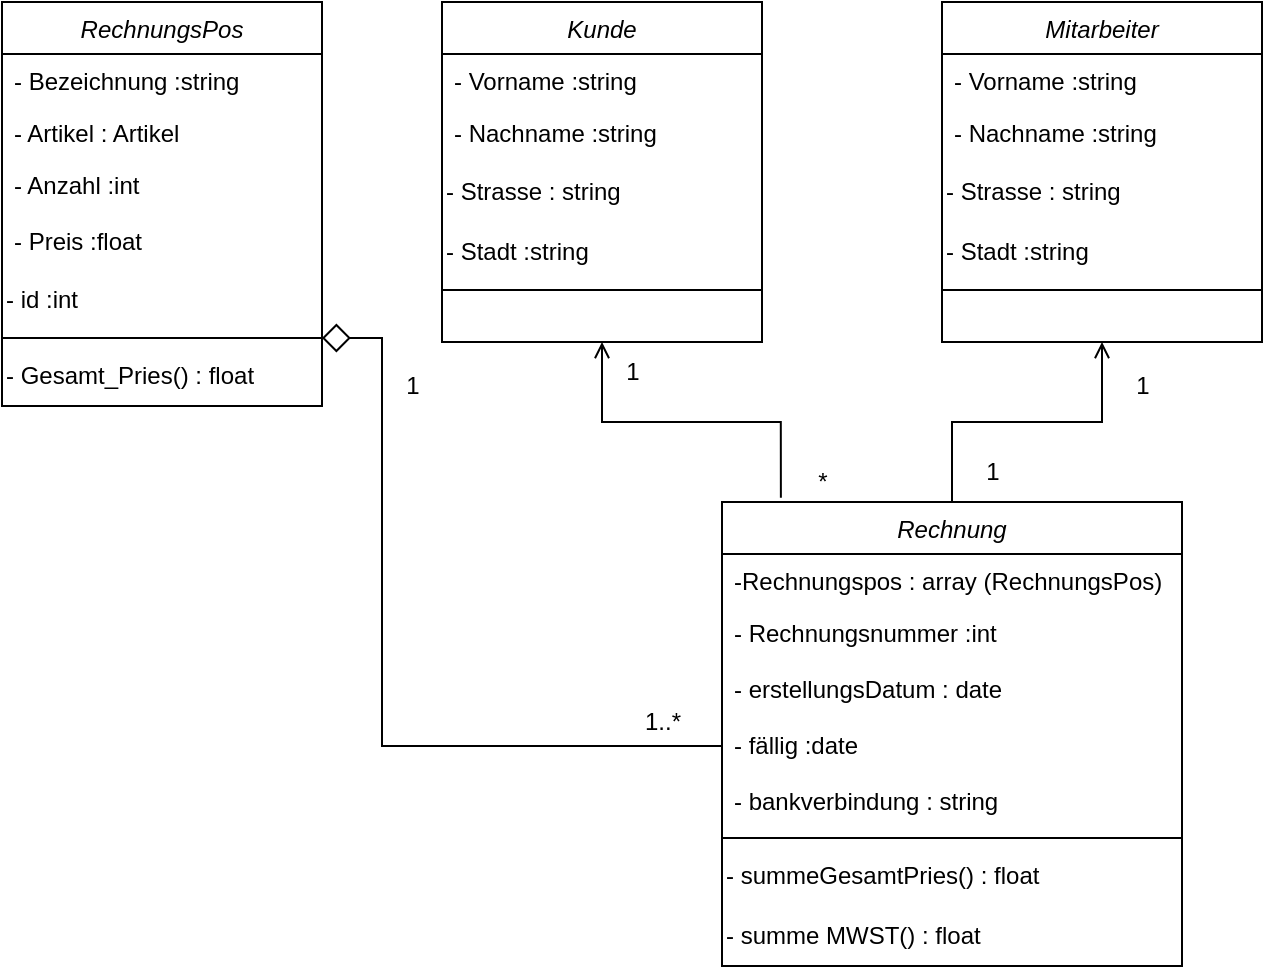 <mxfile version="20.0.4" type="github"><diagram id="C5RBs43oDa-KdzZeNtuy" name="Page-1"><mxGraphModel dx="873" dy="481" grid="1" gridSize="10" guides="1" tooltips="1" connect="1" arrows="1" fold="1" page="1" pageScale="1" pageWidth="827" pageHeight="1169" math="0" shadow="0"><root><mxCell id="WIyWlLk6GJQsqaUBKTNV-0"/><mxCell id="WIyWlLk6GJQsqaUBKTNV-1" parent="WIyWlLk6GJQsqaUBKTNV-0"/><mxCell id="ctB5kJom32_L0u5bQcOI-38" style="edgeStyle=orthogonalEdgeStyle;rounded=0;orthogonalLoop=1;jettySize=auto;html=1;entryX=0.128;entryY=-0.009;entryDx=0;entryDy=0;entryPerimeter=0;endArrow=none;endFill=0;startArrow=open;startFill=0;" parent="WIyWlLk6GJQsqaUBKTNV-1" source="zkfFHV4jXpPFQw0GAbJ--0" target="ctB5kJom32_L0u5bQcOI-29" edge="1"><mxGeometry relative="1" as="geometry"/></mxCell><mxCell id="zkfFHV4jXpPFQw0GAbJ--0" value="Kunde" style="swimlane;fontStyle=2;align=center;verticalAlign=top;childLayout=stackLayout;horizontal=1;startSize=26;horizontalStack=0;resizeParent=1;resizeLast=0;collapsible=1;marginBottom=0;rounded=0;shadow=0;strokeWidth=1;" parent="WIyWlLk6GJQsqaUBKTNV-1" vertex="1"><mxGeometry x="220" y="120" width="160" height="170" as="geometry"><mxRectangle x="220" y="120" width="160" height="26" as="alternateBounds"/></mxGeometry></mxCell><mxCell id="zkfFHV4jXpPFQw0GAbJ--1" value="- Vorname :string" style="text;align=left;verticalAlign=top;spacingLeft=4;spacingRight=4;overflow=hidden;rotatable=0;points=[[0,0.5],[1,0.5]];portConstraint=eastwest;" parent="zkfFHV4jXpPFQw0GAbJ--0" vertex="1"><mxGeometry y="26" width="160" height="26" as="geometry"/></mxCell><mxCell id="zkfFHV4jXpPFQw0GAbJ--3" value="- Nachname :string&#10;" style="text;align=left;verticalAlign=top;spacingLeft=4;spacingRight=4;overflow=hidden;rotatable=0;points=[[0,0.5],[1,0.5]];portConstraint=eastwest;rounded=0;shadow=0;html=0;" parent="zkfFHV4jXpPFQw0GAbJ--0" vertex="1"><mxGeometry y="52" width="160" height="28" as="geometry"/></mxCell><mxCell id="ctB5kJom32_L0u5bQcOI-1" value="- Strasse : string" style="text;html=1;resizable=0;autosize=1;align=left;verticalAlign=middle;points=[];fillColor=none;strokeColor=none;rounded=0;" parent="zkfFHV4jXpPFQw0GAbJ--0" vertex="1"><mxGeometry y="80" width="160" height="30" as="geometry"/></mxCell><mxCell id="ctB5kJom32_L0u5bQcOI-2" value="- Stadt :string" style="text;html=1;resizable=0;autosize=1;align=left;verticalAlign=middle;points=[];fillColor=none;strokeColor=none;rounded=0;" parent="zkfFHV4jXpPFQw0GAbJ--0" vertex="1"><mxGeometry y="110" width="160" height="30" as="geometry"/></mxCell><mxCell id="zkfFHV4jXpPFQw0GAbJ--4" value="" style="line;html=1;strokeWidth=1;align=left;verticalAlign=middle;spacingTop=-1;spacingLeft=3;spacingRight=3;rotatable=0;labelPosition=right;points=[];portConstraint=eastwest;" parent="zkfFHV4jXpPFQw0GAbJ--0" vertex="1"><mxGeometry y="140" width="160" height="8" as="geometry"/></mxCell><mxCell id="ctB5kJom32_L0u5bQcOI-9" value="Mitarbeiter" style="swimlane;fontStyle=2;align=center;verticalAlign=top;childLayout=stackLayout;horizontal=1;startSize=26;horizontalStack=0;resizeParent=1;resizeLast=0;collapsible=1;marginBottom=0;rounded=0;shadow=0;strokeWidth=1;" parent="WIyWlLk6GJQsqaUBKTNV-1" vertex="1"><mxGeometry x="470" y="120" width="160" height="170" as="geometry"><mxRectangle x="220" y="120" width="160" height="26" as="alternateBounds"/></mxGeometry></mxCell><mxCell id="ctB5kJom32_L0u5bQcOI-10" value="- Vorname :string" style="text;align=left;verticalAlign=top;spacingLeft=4;spacingRight=4;overflow=hidden;rotatable=0;points=[[0,0.5],[1,0.5]];portConstraint=eastwest;" parent="ctB5kJom32_L0u5bQcOI-9" vertex="1"><mxGeometry y="26" width="160" height="26" as="geometry"/></mxCell><mxCell id="ctB5kJom32_L0u5bQcOI-11" value="- Nachname :string&#10;" style="text;align=left;verticalAlign=top;spacingLeft=4;spacingRight=4;overflow=hidden;rotatable=0;points=[[0,0.5],[1,0.5]];portConstraint=eastwest;rounded=0;shadow=0;html=0;" parent="ctB5kJom32_L0u5bQcOI-9" vertex="1"><mxGeometry y="52" width="160" height="28" as="geometry"/></mxCell><mxCell id="ctB5kJom32_L0u5bQcOI-12" value="- Strasse : string" style="text;html=1;resizable=0;autosize=1;align=left;verticalAlign=middle;points=[];fillColor=none;strokeColor=none;rounded=0;" parent="ctB5kJom32_L0u5bQcOI-9" vertex="1"><mxGeometry y="80" width="160" height="30" as="geometry"/></mxCell><mxCell id="ctB5kJom32_L0u5bQcOI-13" value="- Stadt :string" style="text;html=1;resizable=0;autosize=1;align=left;verticalAlign=middle;points=[];fillColor=none;strokeColor=none;rounded=0;" parent="ctB5kJom32_L0u5bQcOI-9" vertex="1"><mxGeometry y="110" width="160" height="30" as="geometry"/></mxCell><mxCell id="ctB5kJom32_L0u5bQcOI-14" value="" style="line;html=1;strokeWidth=1;align=left;verticalAlign=middle;spacingTop=-1;spacingLeft=3;spacingRight=3;rotatable=0;labelPosition=right;points=[];portConstraint=eastwest;" parent="ctB5kJom32_L0u5bQcOI-9" vertex="1"><mxGeometry y="140" width="160" height="8" as="geometry"/></mxCell><mxCell id="ctB5kJom32_L0u5bQcOI-21" value="RechnungsPos" style="swimlane;fontStyle=2;align=center;verticalAlign=top;childLayout=stackLayout;horizontal=1;startSize=26;horizontalStack=0;resizeParent=1;resizeLast=0;collapsible=1;marginBottom=0;rounded=0;shadow=0;strokeWidth=1;" parent="WIyWlLk6GJQsqaUBKTNV-1" vertex="1"><mxGeometry y="120" width="160" height="202" as="geometry"><mxRectangle x="220" y="120" width="160" height="26" as="alternateBounds"/></mxGeometry></mxCell><mxCell id="ctB5kJom32_L0u5bQcOI-16" value="- Bezeichnung :string" style="text;align=left;verticalAlign=top;spacingLeft=4;spacingRight=4;overflow=hidden;rotatable=0;points=[[0,0.5],[1,0.5]];portConstraint=eastwest;" parent="ctB5kJom32_L0u5bQcOI-21" vertex="1"><mxGeometry y="26" width="160" height="26" as="geometry"/></mxCell><mxCell id="ctB5kJom32_L0u5bQcOI-22" value="- Artikel : Artikel" style="text;align=left;verticalAlign=top;spacingLeft=4;spacingRight=4;overflow=hidden;rotatable=0;points=[[0,0.5],[1,0.5]];portConstraint=eastwest;" parent="ctB5kJom32_L0u5bQcOI-21" vertex="1"><mxGeometry y="52" width="160" height="26" as="geometry"/></mxCell><mxCell id="ctB5kJom32_L0u5bQcOI-23" value="- Anzahl :int" style="text;align=left;verticalAlign=top;spacingLeft=4;spacingRight=4;overflow=hidden;rotatable=0;points=[[0,0.5],[1,0.5]];portConstraint=eastwest;rounded=0;shadow=0;html=0;" parent="ctB5kJom32_L0u5bQcOI-21" vertex="1"><mxGeometry y="78" width="160" height="28" as="geometry"/></mxCell><mxCell id="ctB5kJom32_L0u5bQcOI-17" value="- Preis :float&#10;" style="text;align=left;verticalAlign=top;spacingLeft=4;spacingRight=4;overflow=hidden;rotatable=0;points=[[0,0.5],[1,0.5]];portConstraint=eastwest;rounded=0;shadow=0;html=0;" parent="ctB5kJom32_L0u5bQcOI-21" vertex="1"><mxGeometry y="106" width="160" height="28" as="geometry"/></mxCell><mxCell id="ctB5kJom32_L0u5bQcOI-19" value="- id :int" style="text;html=1;resizable=0;autosize=1;align=left;verticalAlign=middle;points=[];fillColor=none;strokeColor=none;rounded=0;" parent="ctB5kJom32_L0u5bQcOI-21" vertex="1"><mxGeometry y="134" width="160" height="30" as="geometry"/></mxCell><mxCell id="ctB5kJom32_L0u5bQcOI-25" value="" style="line;html=1;strokeWidth=1;align=left;verticalAlign=middle;spacingTop=-1;spacingLeft=3;spacingRight=3;rotatable=0;labelPosition=right;points=[];portConstraint=eastwest;" parent="ctB5kJom32_L0u5bQcOI-21" vertex="1"><mxGeometry y="164" width="160" height="8" as="geometry"/></mxCell><mxCell id="ctB5kJom32_L0u5bQcOI-24" value="- Gesamt_Pries() : float" style="text;html=1;resizable=0;autosize=1;align=left;verticalAlign=middle;points=[];fillColor=none;strokeColor=none;rounded=0;" parent="ctB5kJom32_L0u5bQcOI-21" vertex="1"><mxGeometry y="172" width="160" height="30" as="geometry"/></mxCell><mxCell id="ctB5kJom32_L0u5bQcOI-43" value="" style="edgeStyle=orthogonalEdgeStyle;rounded=0;orthogonalLoop=1;jettySize=auto;html=1;startArrow=none;startFill=0;endArrow=open;endFill=0;entryX=0.5;entryY=1;entryDx=0;entryDy=0;" parent="WIyWlLk6GJQsqaUBKTNV-1" source="ctB5kJom32_L0u5bQcOI-29" target="ctB5kJom32_L0u5bQcOI-9" edge="1"><mxGeometry relative="1" as="geometry"/></mxCell><mxCell id="ctB5kJom32_L0u5bQcOI-29" value="Rechnung" style="swimlane;fontStyle=2;align=center;verticalAlign=top;childLayout=stackLayout;horizontal=1;startSize=26;horizontalStack=0;resizeParent=1;resizeLast=0;collapsible=1;marginBottom=0;rounded=0;shadow=0;strokeWidth=1;" parent="WIyWlLk6GJQsqaUBKTNV-1" vertex="1"><mxGeometry x="360" y="370" width="230" height="232" as="geometry"><mxRectangle x="220" y="120" width="160" height="26" as="alternateBounds"/></mxGeometry></mxCell><mxCell id="ctB5kJom32_L0u5bQcOI-30" value="-Rechnungspos : array (RechnungsPos)" style="text;align=left;verticalAlign=top;spacingLeft=4;spacingRight=4;overflow=hidden;rotatable=0;points=[[0,0.5],[1,0.5]];portConstraint=eastwest;" parent="ctB5kJom32_L0u5bQcOI-29" vertex="1"><mxGeometry y="26" width="230" height="26" as="geometry"/></mxCell><mxCell id="ctB5kJom32_L0u5bQcOI-31" value="- Rechnungsnummer :int" style="text;align=left;verticalAlign=top;spacingLeft=4;spacingRight=4;overflow=hidden;rotatable=0;points=[[0,0.5],[1,0.5]];portConstraint=eastwest;rounded=0;shadow=0;html=0;" parent="ctB5kJom32_L0u5bQcOI-29" vertex="1"><mxGeometry y="52" width="230" height="28" as="geometry"/></mxCell><mxCell id="ctB5kJom32_L0u5bQcOI-34" value="- erstellungsDatum : date" style="text;align=left;verticalAlign=top;spacingLeft=4;spacingRight=4;overflow=hidden;rotatable=0;points=[[0,0.5],[1,0.5]];portConstraint=eastwest;rounded=0;shadow=0;html=0;" parent="ctB5kJom32_L0u5bQcOI-29" vertex="1"><mxGeometry y="80" width="230" height="28" as="geometry"/></mxCell><mxCell id="ctB5kJom32_L0u5bQcOI-35" value="- fällig :date" style="text;align=left;verticalAlign=top;spacingLeft=4;spacingRight=4;overflow=hidden;rotatable=0;points=[[0,0.5],[1,0.5]];portConstraint=eastwest;rounded=0;shadow=0;html=0;" parent="ctB5kJom32_L0u5bQcOI-29" vertex="1"><mxGeometry y="108" width="230" height="28" as="geometry"/></mxCell><mxCell id="WslEu-mUGGk2Wh8vn3_J-0" value="- bankverbindung : string" style="text;align=left;verticalAlign=top;spacingLeft=4;spacingRight=4;overflow=hidden;rotatable=0;points=[[0,0.5],[1,0.5]];portConstraint=eastwest;rounded=0;shadow=0;html=0;" vertex="1" parent="ctB5kJom32_L0u5bQcOI-29"><mxGeometry y="136" width="230" height="28" as="geometry"/></mxCell><mxCell id="ctB5kJom32_L0u5bQcOI-32" value="" style="line;html=1;strokeWidth=1;align=left;verticalAlign=middle;spacingTop=-1;spacingLeft=3;spacingRight=3;rotatable=0;labelPosition=right;points=[];portConstraint=eastwest;" parent="ctB5kJom32_L0u5bQcOI-29" vertex="1"><mxGeometry y="164" width="230" height="8" as="geometry"/></mxCell><mxCell id="ctB5kJom32_L0u5bQcOI-33" value="- summeGesamtPries() : float" style="text;html=1;resizable=0;autosize=1;align=left;verticalAlign=middle;points=[];fillColor=none;strokeColor=none;rounded=0;" parent="ctB5kJom32_L0u5bQcOI-29" vertex="1"><mxGeometry y="172" width="230" height="30" as="geometry"/></mxCell><mxCell id="ctB5kJom32_L0u5bQcOI-36" value="- summe MWST() : float" style="text;html=1;resizable=0;autosize=1;align=left;verticalAlign=middle;points=[];fillColor=none;strokeColor=none;rounded=0;" parent="ctB5kJom32_L0u5bQcOI-29" vertex="1"><mxGeometry y="202" width="230" height="30" as="geometry"/></mxCell><mxCell id="ctB5kJom32_L0u5bQcOI-42" value="" style="edgeStyle=orthogonalEdgeStyle;rounded=0;orthogonalLoop=1;jettySize=auto;html=1;startArrow=diamond;startFill=0;endArrow=none;endFill=0;startSize=12;" parent="WIyWlLk6GJQsqaUBKTNV-1" source="ctB5kJom32_L0u5bQcOI-25" target="ctB5kJom32_L0u5bQcOI-35" edge="1"><mxGeometry relative="1" as="geometry"><Array as="points"><mxPoint x="190" y="288"/><mxPoint x="190" y="492"/></Array></mxGeometry></mxCell><mxCell id="ctB5kJom32_L0u5bQcOI-44" value="1..*" style="text;html=1;resizable=0;autosize=1;align=center;verticalAlign=middle;points=[];fillColor=none;strokeColor=none;rounded=0;" parent="WIyWlLk6GJQsqaUBKTNV-1" vertex="1"><mxGeometry x="310" y="465" width="40" height="30" as="geometry"/></mxCell><mxCell id="ctB5kJom32_L0u5bQcOI-46" value="1" style="text;html=1;resizable=0;autosize=1;align=center;verticalAlign=middle;points=[];fillColor=none;strokeColor=none;rounded=0;" parent="WIyWlLk6GJQsqaUBKTNV-1" vertex="1"><mxGeometry x="300" y="290" width="30" height="30" as="geometry"/></mxCell><mxCell id="ctB5kJom32_L0u5bQcOI-48" value="*" style="text;html=1;resizable=0;autosize=1;align=center;verticalAlign=middle;points=[];fillColor=none;strokeColor=none;rounded=0;" parent="WIyWlLk6GJQsqaUBKTNV-1" vertex="1"><mxGeometry x="395" y="345" width="30" height="30" as="geometry"/></mxCell><mxCell id="ctB5kJom32_L0u5bQcOI-49" value="1" style="text;html=1;resizable=0;autosize=1;align=center;verticalAlign=middle;points=[];fillColor=none;strokeColor=none;rounded=0;" parent="WIyWlLk6GJQsqaUBKTNV-1" vertex="1"><mxGeometry x="555" y="297" width="30" height="30" as="geometry"/></mxCell><mxCell id="ctB5kJom32_L0u5bQcOI-50" value="1" style="text;html=1;resizable=0;autosize=1;align=center;verticalAlign=middle;points=[];fillColor=none;strokeColor=none;rounded=0;" parent="WIyWlLk6GJQsqaUBKTNV-1" vertex="1"><mxGeometry x="480" y="340" width="30" height="30" as="geometry"/></mxCell><mxCell id="ctB5kJom32_L0u5bQcOI-51" value="1" style="text;html=1;resizable=0;autosize=1;align=center;verticalAlign=middle;points=[];fillColor=none;strokeColor=none;rounded=0;" parent="WIyWlLk6GJQsqaUBKTNV-1" vertex="1"><mxGeometry x="190" y="297" width="30" height="30" as="geometry"/></mxCell></root></mxGraphModel></diagram></mxfile>